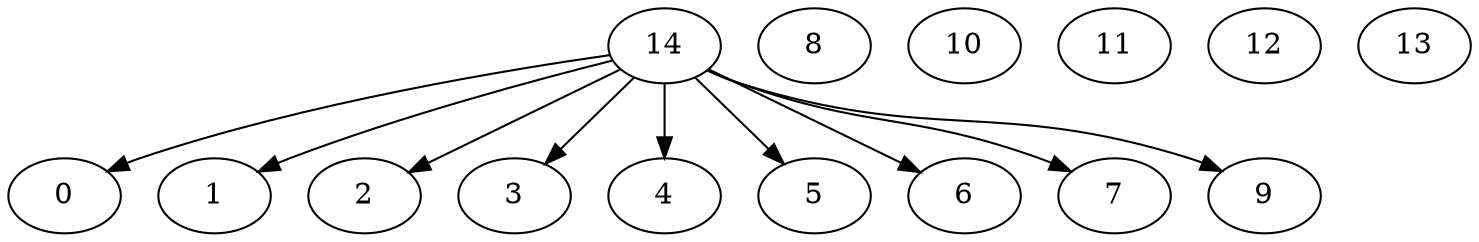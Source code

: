 digraph G {
0;
1;
2;
3;
4;
5;
6;
7;
8;
9;
10;
11;
12;
13;
14;
14->0 ;
14->1 ;
14->2 ;
14->3 ;
14->4 ;
14->5 ;
14->6 ;
14->7 ;
14->9 ;
}
